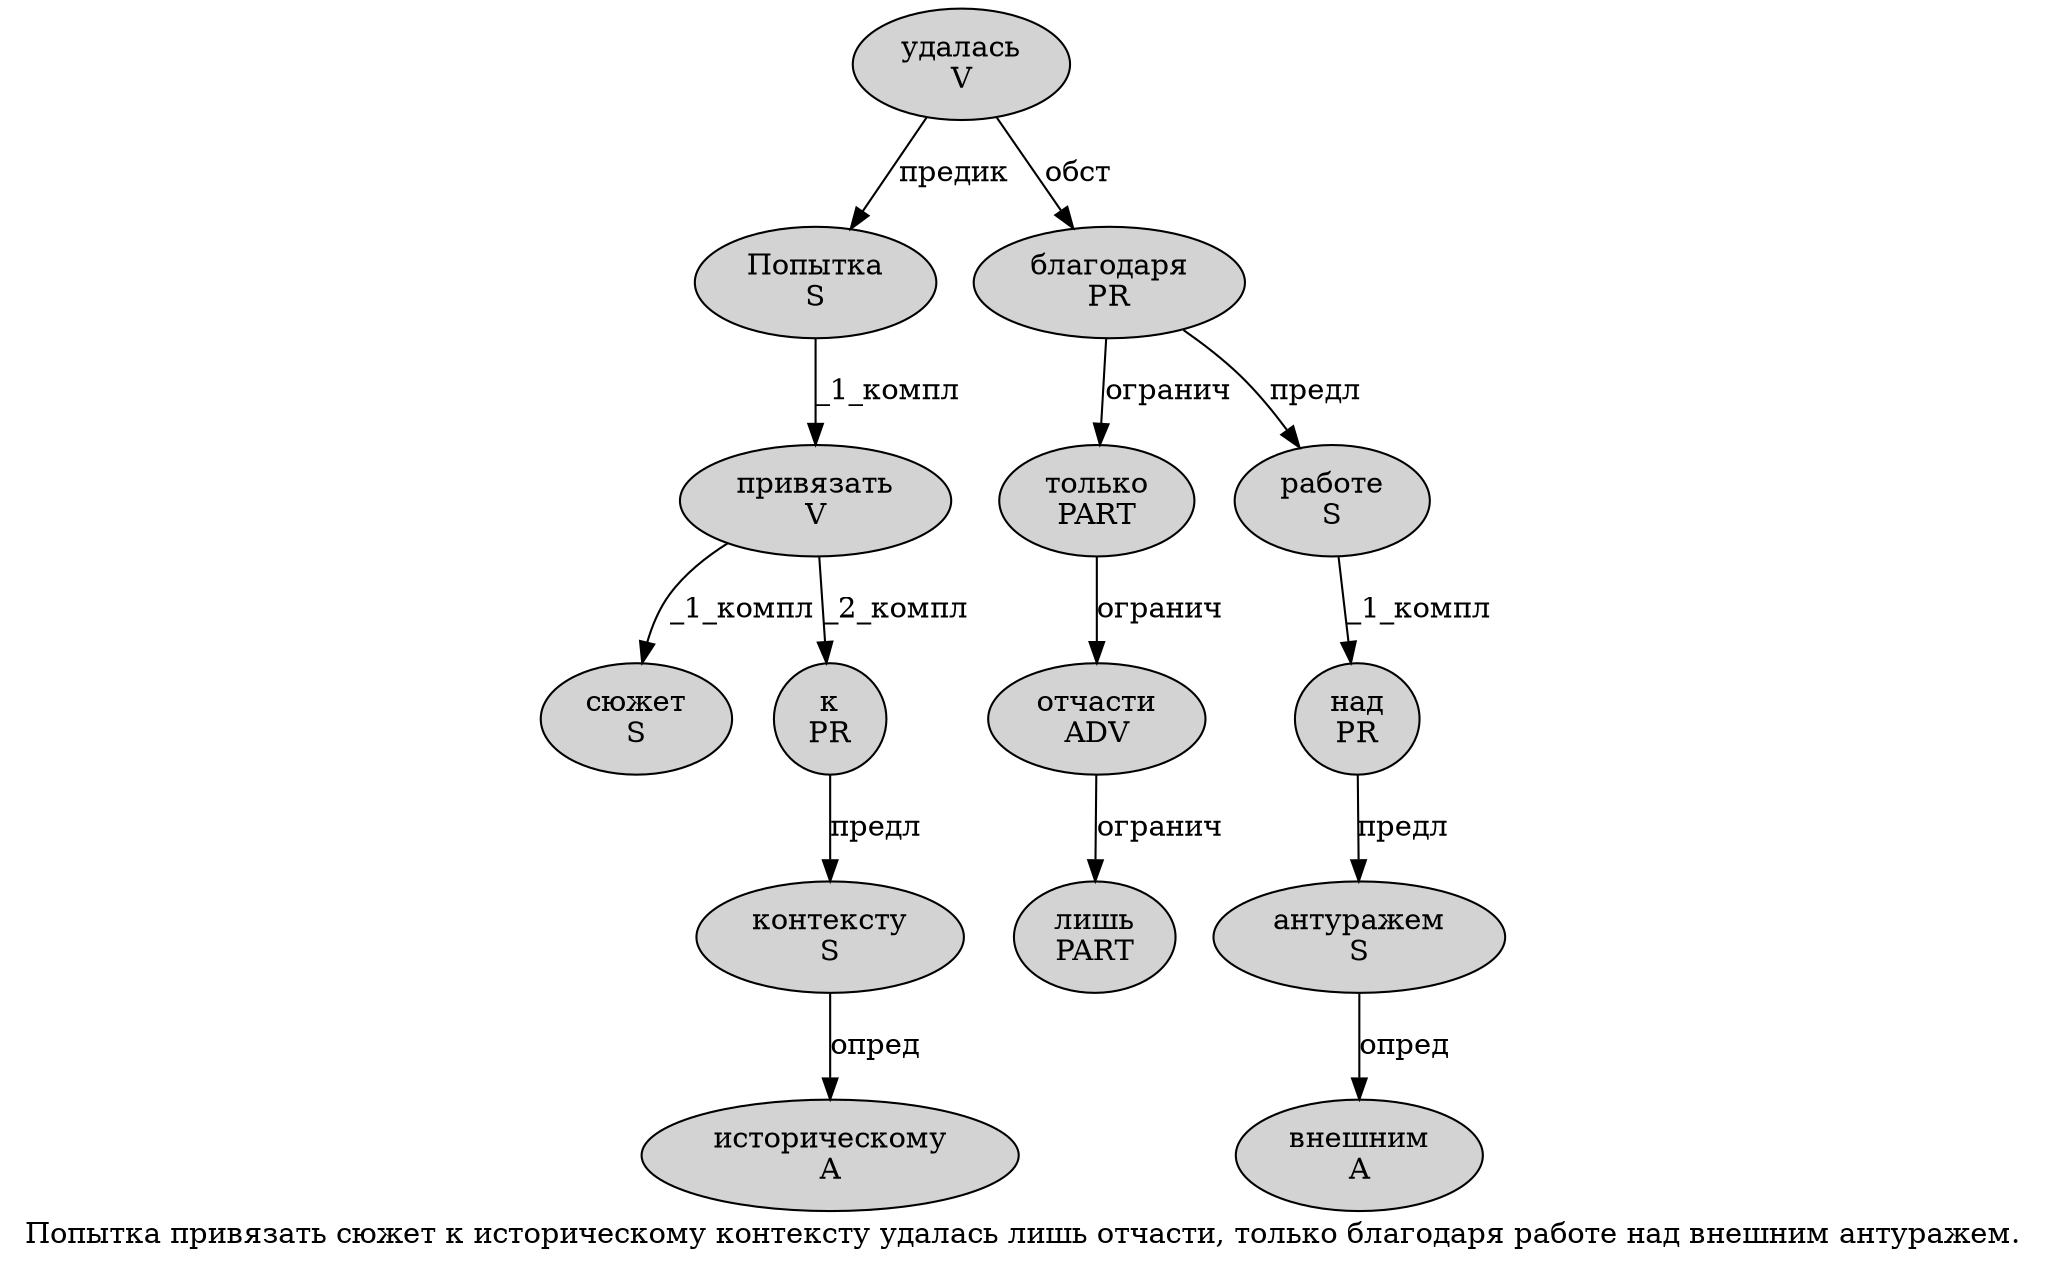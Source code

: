 digraph SENTENCE_2523 {
	graph [label="Попытка привязать сюжет к историческому контексту удалась лишь отчасти, только благодаря работе над внешним антуражем."]
	node [style=filled]
		0 [label="Попытка
S" color="" fillcolor=lightgray penwidth=1 shape=ellipse]
		1 [label="привязать
V" color="" fillcolor=lightgray penwidth=1 shape=ellipse]
		2 [label="сюжет
S" color="" fillcolor=lightgray penwidth=1 shape=ellipse]
		3 [label="к
PR" color="" fillcolor=lightgray penwidth=1 shape=ellipse]
		4 [label="историческому
A" color="" fillcolor=lightgray penwidth=1 shape=ellipse]
		5 [label="контексту
S" color="" fillcolor=lightgray penwidth=1 shape=ellipse]
		6 [label="удалась
V" color="" fillcolor=lightgray penwidth=1 shape=ellipse]
		7 [label="лишь
PART" color="" fillcolor=lightgray penwidth=1 shape=ellipse]
		8 [label="отчасти
ADV" color="" fillcolor=lightgray penwidth=1 shape=ellipse]
		10 [label="только
PART" color="" fillcolor=lightgray penwidth=1 shape=ellipse]
		11 [label="благодаря
PR" color="" fillcolor=lightgray penwidth=1 shape=ellipse]
		12 [label="работе
S" color="" fillcolor=lightgray penwidth=1 shape=ellipse]
		13 [label="над
PR" color="" fillcolor=lightgray penwidth=1 shape=ellipse]
		14 [label="внешним
A" color="" fillcolor=lightgray penwidth=1 shape=ellipse]
		15 [label="антуражем
S" color="" fillcolor=lightgray penwidth=1 shape=ellipse]
			15 -> 14 [label="опред"]
			12 -> 13 [label="_1_компл"]
			8 -> 7 [label="огранич"]
			1 -> 2 [label="_1_компл"]
			1 -> 3 [label="_2_компл"]
			6 -> 0 [label="предик"]
			6 -> 11 [label="обст"]
			5 -> 4 [label="опред"]
			3 -> 5 [label="предл"]
			10 -> 8 [label="огранич"]
			11 -> 10 [label="огранич"]
			11 -> 12 [label="предл"]
			0 -> 1 [label="_1_компл"]
			13 -> 15 [label="предл"]
}